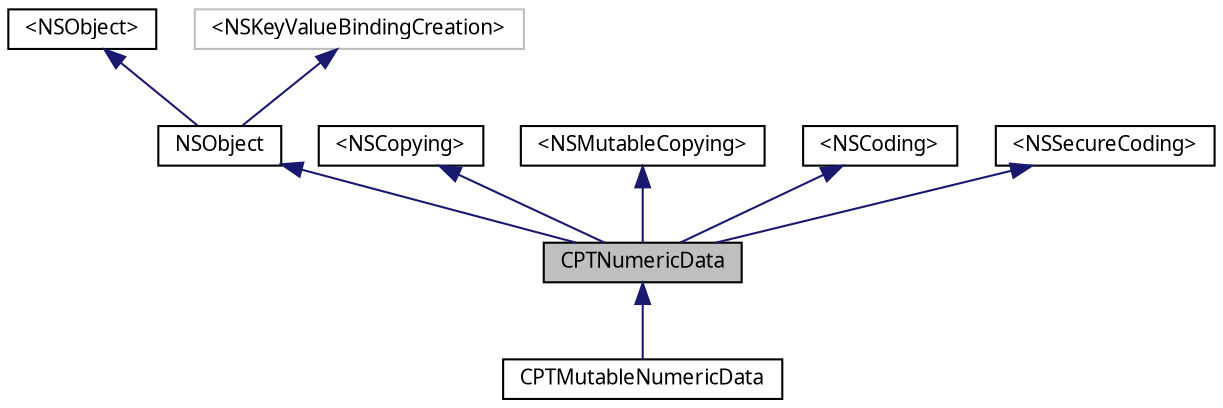 digraph "CPTNumericData"
{
 // LATEX_PDF_SIZE
  bgcolor="transparent";
  edge [fontname="Lucinda Grande",fontsize="10",labelfontname="Lucinda Grande",labelfontsize="10"];
  node [fontname="Lucinda Grande",fontsize="10",shape=record];
  Node1 [label="CPTNumericData",height=0.2,width=0.4,color="black", fillcolor="grey75", style="filled", fontcolor="black",tooltip="An annotated NSData type."];
  Node2 -> Node1 [dir="back",color="midnightblue",fontsize="10",style="solid",fontname="Lucinda Grande"];
  Node2 [label="NSObject",height=0.2,width=0.4,color="black",URL="/Users/eskroch/Projects/Core Plot/documentation/doxygen/doxygen-cocoa-touch-tags.xml$https://developer.apple.com/library/ios/.html#documentation/Cocoa/Reference/Foundation/Classes/NSObject_Class/Reference/Reference",tooltip=" "];
  Node3 -> Node2 [dir="back",color="midnightblue",fontsize="10",style="solid",fontname="Lucinda Grande"];
  Node3 [label="\<NSObject\>",height=0.2,width=0.4,color="black",URL="/Users/eskroch/Projects/Core Plot/documentation/doxygen/doxygen-cocoa-touch-tags.xml$https://developer.apple.com/library/ios/.html#documentation/Cocoa/Reference/Foundation/Protocols/NSObject_Protocol/Reference/NSObject",tooltip=" "];
  Node4 -> Node2 [dir="back",color="midnightblue",fontsize="10",style="solid",fontname="Lucinda Grande"];
  Node4 [label="\<NSKeyValueBindingCreation\>",height=0.2,width=0.4,color="grey75",tooltip=" "];
  Node5 -> Node1 [dir="back",color="midnightblue",fontsize="10",style="solid",fontname="Lucinda Grande"];
  Node5 [label="\<NSCopying\>",height=0.2,width=0.4,color="black",URL="/Users/eskroch/Projects/Core Plot/documentation/doxygen/doxygen-cocoa-touch-tags.xml$https://developer.apple.com/library/ios/.html#documentation/Cocoa/Reference/Foundation/Protocols/NSCopying_Protocol/Reference/Reference",tooltip=" "];
  Node6 -> Node1 [dir="back",color="midnightblue",fontsize="10",style="solid",fontname="Lucinda Grande"];
  Node6 [label="\<NSMutableCopying\>",height=0.2,width=0.4,color="black",URL="/Users/eskroch/Projects/Core Plot/documentation/doxygen/doxygen-cocoa-touch-tags.xml$https://developer.apple.com/library/ios/.html#documentation/Cocoa/Reference/Foundation/Protocols/NSMutableCopying_Protocol/Reference/Reference",tooltip=" "];
  Node7 -> Node1 [dir="back",color="midnightblue",fontsize="10",style="solid",fontname="Lucinda Grande"];
  Node7 [label="\<NSCoding\>",height=0.2,width=0.4,color="black",URL="/Users/eskroch/Projects/Core Plot/documentation/doxygen/doxygen-cocoa-touch-tags.xml$https://developer.apple.com/library/ios/.html#documentation/Cocoa/Reference/Foundation/Protocols/NSCoding_Protocol/Reference/Reference",tooltip=" "];
  Node8 -> Node1 [dir="back",color="midnightblue",fontsize="10",style="solid",fontname="Lucinda Grande"];
  Node8 [label="\<NSSecureCoding\>",height=0.2,width=0.4,color="black",URL="/Users/eskroch/Projects/Core Plot/documentation/doxygen/doxygen-cocoa-touch-tags.xml$https://developer.apple.com/library/ios/documentation/Foundation/Reference/NSSecureCoding_Protocol_Ref/.html",tooltip=" "];
  Node1 -> Node9 [dir="back",color="midnightblue",fontsize="10",style="solid",fontname="Lucinda Grande"];
  Node9 [label="CPTMutableNumericData",height=0.2,width=0.4,color="black",URL="$interface_c_p_t_mutable_numeric_data.html",tooltip="An annotated NSMutableData type."];
}
